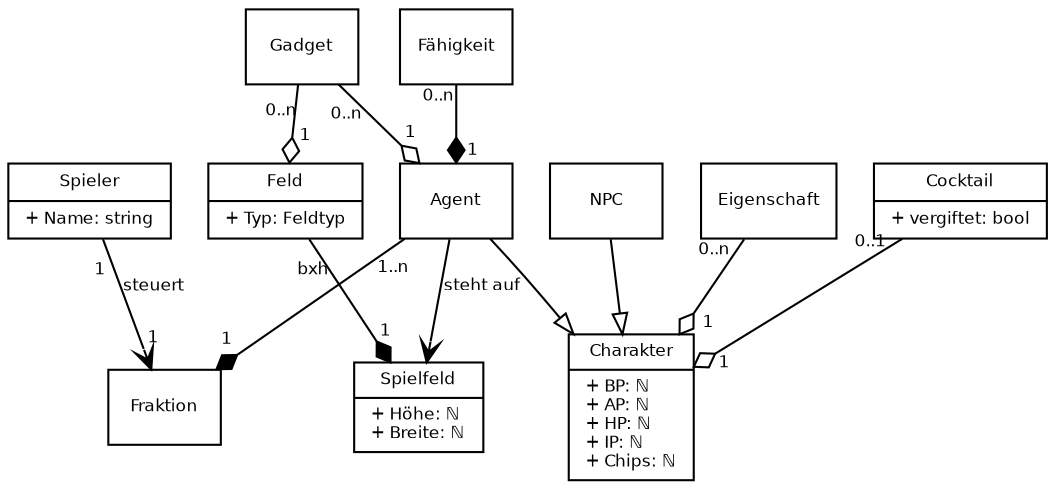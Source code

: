 digraph G {
    // General Layout
    fontname = "Bitstream Vera Sans"
    fontsize = 8

    node [
        fontname = "Bitstream Vera Sans"
        fontsize = 8
        shape = "record"
    ]

    edge [
        fontname = "Bitstream Vera Sans"
        fontsize = 8
        arrowhead = "onormal"
        labeldistance = 1.5
    ]

    // Classes
    Spieler [
        label = "{Spieler|+ Name: string\l}"
    ]
    Spielfeld [
        label = "{Spielfeld|+ Höhe: ℕ\l+ Breite: ℕ\l}"
    ]
    Feld [
        label = "{Feld|+ Typ: Feldtyp\l}"
    ]
    Charakter [
        label = "{Charakter|+ BP: ℕ\l+ AP: ℕ\l+ HP: ℕ\l+ IP: ℕ\l+ Chips: ℕ\l}"
    ]
    Agent
    NPC
    Gadget
    Fähigkeit
    Fraktion
    Eigenschaft
    Cocktail [
        label = "{Cocktail|+ vergiftet: bool\l}"
    ]

    // Inheritance
    Agent -> Charakter
    NPC -> Charakter

    // Aggregations
    edge [
        arrowhead = "odiamond"
    ]
    Gadget -> Agent [
        taillabel = "0..n"
        headlabel = "1"
	labeldistance=1.5
	labelangle=-30
    ]
    Gadget -> Feld [
        taillabel = "0..n"
        headlabel = "1"
    ]
    Eigenschaft -> Charakter [
        taillabel = "0..n"
        headlabel = "1"
	labelangle=-35
    ]
    Cocktail -> Charakter [
        taillabel = "0..1"
        headlabel = "1"
    ]

    // Compositions
    edge [
        arrowhead = "diamond"
    ]
    Feld -> Spielfeld [
        headlabel = "1"
        taillabel = "bxh"
    ]
    Agent -> Fraktion [
        taillabel = "1..n"
        headlabel = "1"
	labelangle=35
    ]
    Fähigkeit -> Agent [
        taillabel = "0..n"
        headlabel = "1"
	labeldistance=1
	labelangle=-55
    ]

    // Normal Arrows
    edge [
        arrowhead = "vee"
    ]
    Agent -> Spielfeld [
        label = "steht auf"
    ]

    Spieler -> Fraktion [
        label = "steuert"
        taillabel = "1"
        headlabel = "1"
    ]
}
